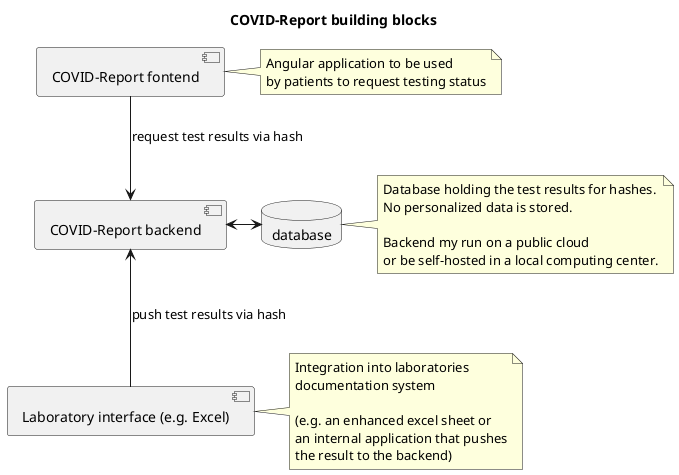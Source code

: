 @startuml

title COVID-Report building blocks

component be as "COVID-Report backend"
database database
component fe as "COVID-Report fontend"
component excel as "Laboratory interface (e.g. Excel)"


fe --> be : request test results via hash

note right of fe
Angular application to be used
by patients to request testing status
end note

excel -up-> be  : push test results via hash

note right of excel
Integration into laboratories
documentation system

(e.g. an enhanced excel sheet or
an internal application that pushes
the result to the backend)
end note

be <-> database

note right of database
Database holding the test results for hashes.
No personalized data is stored.

Backend my run on a public cloud
or be self-hosted in a local computing center.
end note
@enduml